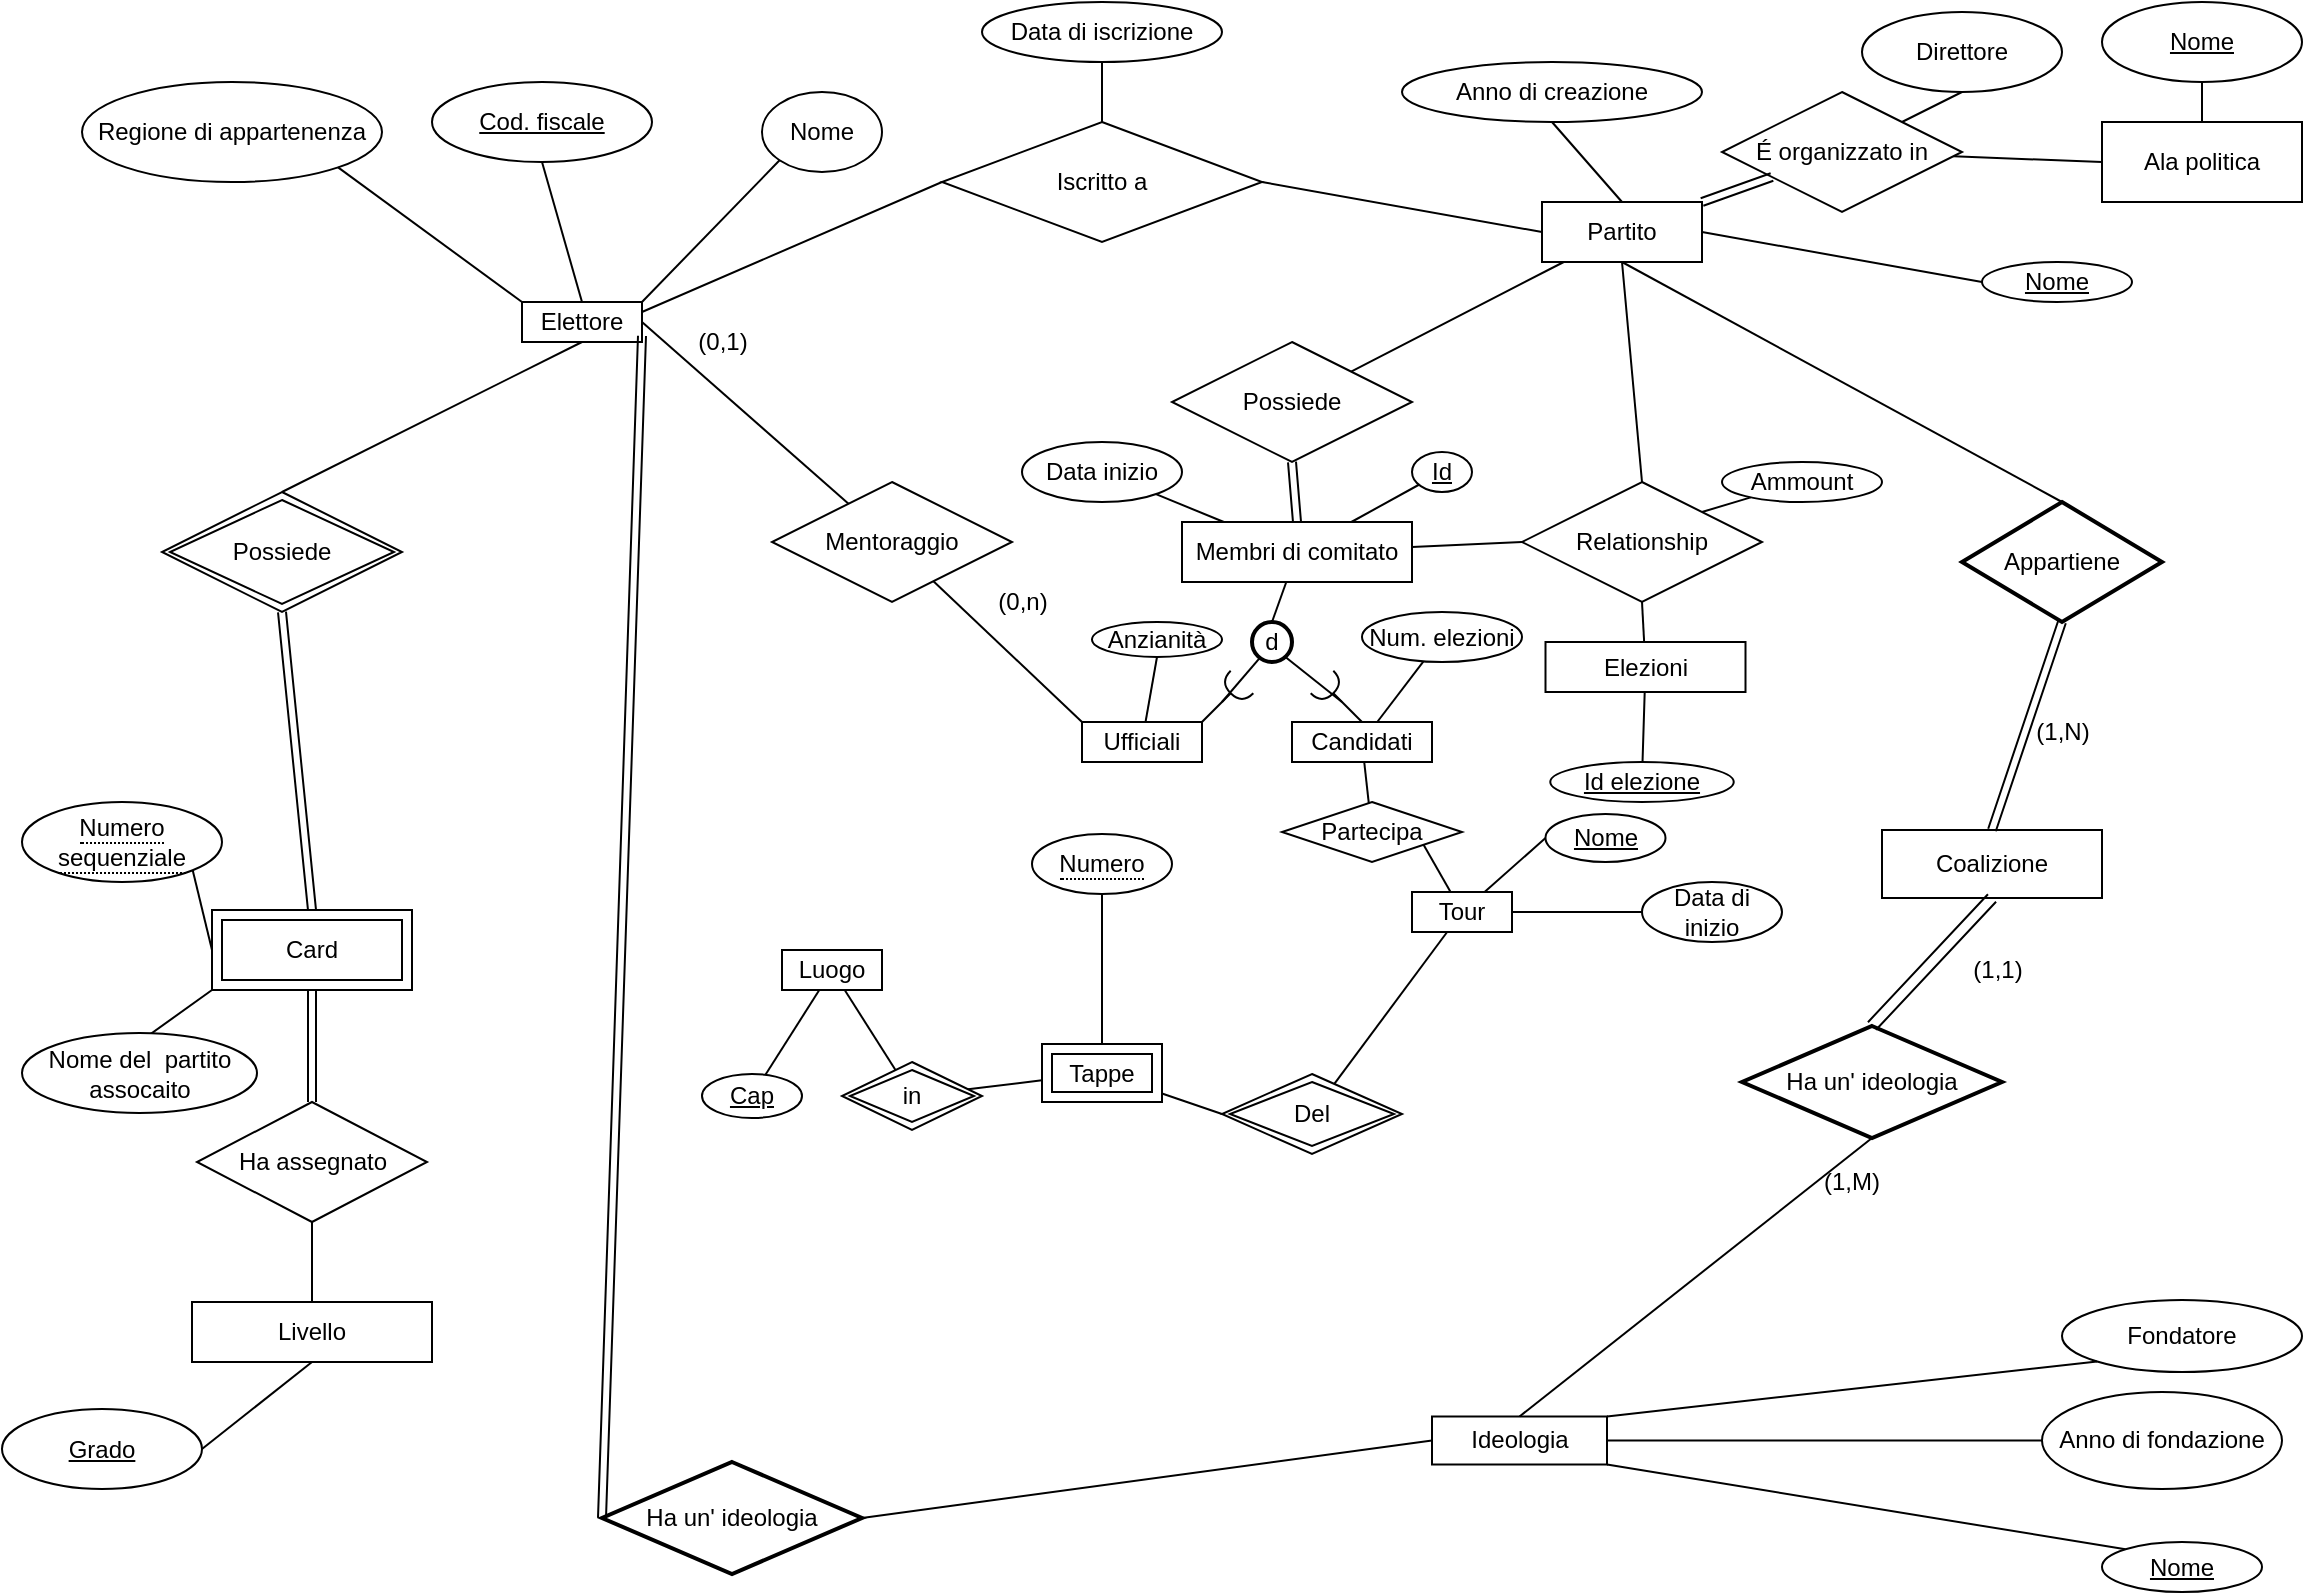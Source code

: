 <mxfile version="20.4.1"><diagram id="5MKE2LhgRXjs1PvJnYCw" name="Pagina-1"><mxGraphModel dx="1659" dy="1194" grid="1" gridSize="10" guides="1" tooltips="1" connect="1" arrows="1" fold="1" page="1" pageScale="1" pageWidth="1169" pageHeight="827" math="0" shadow="0"><root><mxCell id="0"/><mxCell id="1" parent="0"/><mxCell id="jqpkYAn8BbERrvTesbBZ-1" value="Elettore" style="rounded=0;whiteSpace=wrap;html=1;" vertex="1" parent="1"><mxGeometry x="260" y="150" width="60" height="20" as="geometry"/></mxCell><mxCell id="jqpkYAn8BbERrvTesbBZ-4" value="" style="endArrow=none;html=1;rounded=0;exitX=1;exitY=0;exitDx=0;exitDy=0;entryX=0;entryY=1;entryDx=0;entryDy=0;" edge="1" parent="1" source="jqpkYAn8BbERrvTesbBZ-1" target="jqpkYAn8BbERrvTesbBZ-5"><mxGeometry width="50" height="50" relative="1" as="geometry"><mxPoint x="260" y="230" as="sourcePoint"/><mxPoint x="380" y="90" as="targetPoint"/></mxGeometry></mxCell><mxCell id="jqpkYAn8BbERrvTesbBZ-5" value="Nome" style="ellipse;whiteSpace=wrap;html=1;" vertex="1" parent="1"><mxGeometry x="380" y="45" width="60" height="40" as="geometry"/></mxCell><mxCell id="jqpkYAn8BbERrvTesbBZ-6" value="" style="endArrow=none;html=1;rounded=0;entryX=0.5;entryY=1;entryDx=0;entryDy=0;exitX=0.5;exitY=0;exitDx=0;exitDy=0;" edge="1" parent="1" source="jqpkYAn8BbERrvTesbBZ-1" target="jqpkYAn8BbERrvTesbBZ-7"><mxGeometry width="50" height="50" relative="1" as="geometry"><mxPoint x="275" y="140" as="sourcePoint"/><mxPoint x="270" y="110" as="targetPoint"/></mxGeometry></mxCell><mxCell id="jqpkYAn8BbERrvTesbBZ-7" value="&lt;u&gt;Cod. fiscale&lt;/u&gt;" style="ellipse;whiteSpace=wrap;html=1;" vertex="1" parent="1"><mxGeometry x="215" y="40" width="110" height="40" as="geometry"/></mxCell><mxCell id="jqpkYAn8BbERrvTesbBZ-8" value="Regione di appartenenza" style="ellipse;whiteSpace=wrap;html=1;" vertex="1" parent="1"><mxGeometry x="40" y="40" width="150" height="50" as="geometry"/></mxCell><mxCell id="jqpkYAn8BbERrvTesbBZ-9" value="" style="endArrow=none;html=1;rounded=0;entryX=1;entryY=1;entryDx=0;entryDy=0;exitX=0;exitY=0;exitDx=0;exitDy=0;" edge="1" parent="1" source="jqpkYAn8BbERrvTesbBZ-1" target="jqpkYAn8BbERrvTesbBZ-8"><mxGeometry width="50" height="50" relative="1" as="geometry"><mxPoint x="260" y="230" as="sourcePoint"/><mxPoint x="310" y="180" as="targetPoint"/></mxGeometry></mxCell><mxCell id="jqpkYAn8BbERrvTesbBZ-10" value="Partito" style="rounded=0;whiteSpace=wrap;html=1;" vertex="1" parent="1"><mxGeometry x="770" y="100" width="80" height="30" as="geometry"/></mxCell><mxCell id="jqpkYAn8BbERrvTesbBZ-13" value="" style="endArrow=none;html=1;rounded=0;entryX=0;entryY=0.5;entryDx=0;entryDy=0;exitX=1;exitY=0.5;exitDx=0;exitDy=0;" edge="1" parent="1" source="jqpkYAn8BbERrvTesbBZ-10" target="jqpkYAn8BbERrvTesbBZ-14"><mxGeometry width="50" height="50" relative="1" as="geometry"><mxPoint x="830" y="340" as="sourcePoint"/><mxPoint x="993" y="380" as="targetPoint"/></mxGeometry></mxCell><mxCell id="jqpkYAn8BbERrvTesbBZ-14" value="&lt;u&gt;Nome&lt;/u&gt;" style="ellipse;whiteSpace=wrap;html=1;" vertex="1" parent="1"><mxGeometry x="990" y="130" width="75" height="20" as="geometry"/></mxCell><mxCell id="jqpkYAn8BbERrvTesbBZ-15" value="&lt;div&gt;Anno di creazione&lt;/div&gt;" style="ellipse;whiteSpace=wrap;html=1;" vertex="1" parent="1"><mxGeometry x="700" y="30" width="150" height="30" as="geometry"/></mxCell><mxCell id="jqpkYAn8BbERrvTesbBZ-16" value="" style="endArrow=none;html=1;rounded=0;entryX=0.5;entryY=1;entryDx=0;entryDy=0;exitX=0.5;exitY=0;exitDx=0;exitDy=0;" edge="1" parent="1" source="jqpkYAn8BbERrvTesbBZ-10" target="jqpkYAn8BbERrvTesbBZ-15"><mxGeometry width="50" height="50" relative="1" as="geometry"><mxPoint x="920" y="230" as="sourcePoint"/><mxPoint x="970" y="180" as="targetPoint"/></mxGeometry></mxCell><mxCell id="jqpkYAn8BbERrvTesbBZ-18" value="Iscritto a " style="rhombus;whiteSpace=wrap;html=1;" vertex="1" parent="1"><mxGeometry x="470" y="60" width="160" height="60" as="geometry"/></mxCell><mxCell id="jqpkYAn8BbERrvTesbBZ-22" value="" style="endArrow=none;html=1;rounded=0;entryX=0;entryY=0.5;entryDx=0;entryDy=0;exitX=1;exitY=0.5;exitDx=0;exitDy=0;" edge="1" parent="1" source="jqpkYAn8BbERrvTesbBZ-18" target="jqpkYAn8BbERrvTesbBZ-10"><mxGeometry width="50" height="50" relative="1" as="geometry"><mxPoint x="530" y="270" as="sourcePoint"/><mxPoint x="580" y="220" as="targetPoint"/></mxGeometry></mxCell><mxCell id="jqpkYAn8BbERrvTesbBZ-24" value="(1,M)" style="text;html=1;strokeColor=none;fillColor=none;align=center;verticalAlign=middle;whiteSpace=wrap;rounded=0;" vertex="1" parent="1"><mxGeometry x="900" y="580" width="50" height="20" as="geometry"/></mxCell><mxCell id="jqpkYAn8BbERrvTesbBZ-26" value="Data di iscrizione" style="ellipse;whiteSpace=wrap;html=1;" vertex="1" parent="1"><mxGeometry x="490" width="120" height="30" as="geometry"/></mxCell><mxCell id="jqpkYAn8BbERrvTesbBZ-28" value="" style="endArrow=none;html=1;rounded=0;entryX=0.5;entryY=1;entryDx=0;entryDy=0;exitX=0.5;exitY=0;exitDx=0;exitDy=0;" edge="1" parent="1" source="jqpkYAn8BbERrvTesbBZ-18" target="jqpkYAn8BbERrvTesbBZ-26"><mxGeometry width="50" height="50" relative="1" as="geometry"><mxPoint x="530" y="270" as="sourcePoint"/><mxPoint x="580" y="220" as="targetPoint"/></mxGeometry></mxCell><mxCell id="jqpkYAn8BbERrvTesbBZ-30" value="" style="endArrow=none;html=1;rounded=0;exitX=0;exitY=1;exitDx=0;exitDy=0;entryX=0;entryY=1;entryDx=0;entryDy=0;" edge="1" parent="1" source="jqpkYAn8BbERrvTesbBZ-91" target="jqpkYAn8BbERrvTesbBZ-31"><mxGeometry width="50" height="50" relative="1" as="geometry"><mxPoint x="330" y="364" as="sourcePoint"/><mxPoint x="340" y="294" as="targetPoint"/></mxGeometry></mxCell><mxCell id="jqpkYAn8BbERrvTesbBZ-31" value="Nome del&amp;nbsp; partito assocaito" style="ellipse;whiteSpace=wrap;html=1;" vertex="1" parent="1"><mxGeometry x="10" y="515.5" width="117.5" height="40" as="geometry"/></mxCell><mxCell id="jqpkYAn8BbERrvTesbBZ-35" value="" style="endArrow=none;html=1;rounded=0;entryX=1;entryY=1;entryDx=0;entryDy=0;exitX=0;exitY=0.5;exitDx=0;exitDy=0;" edge="1" parent="1" source="jqpkYAn8BbERrvTesbBZ-91" target="jqpkYAn8BbERrvTesbBZ-95"><mxGeometry width="50" height="50" relative="1" as="geometry"><mxPoint x="210" y="364" as="sourcePoint"/><mxPoint x="158.342" y="359.544" as="targetPoint"/></mxGeometry></mxCell><mxCell id="jqpkYAn8BbERrvTesbBZ-38" value="" style="endArrow=none;html=1;rounded=0;entryX=0.5;entryY=1;entryDx=0;entryDy=0;exitX=0.5;exitY=0;exitDx=0;exitDy=0;" edge="1" parent="1" source="jqpkYAn8BbERrvTesbBZ-93" target="jqpkYAn8BbERrvTesbBZ-1"><mxGeometry width="50" height="50" relative="1" as="geometry"><mxPoint x="270" y="250" as="sourcePoint"/><mxPoint x="580" y="220" as="targetPoint"/></mxGeometry></mxCell><mxCell id="jqpkYAn8BbERrvTesbBZ-40" value="" style="shape=link;html=1;rounded=0;exitX=0.5;exitY=1;exitDx=0;exitDy=0;entryX=0.5;entryY=0;entryDx=0;entryDy=0;" edge="1" parent="1" source="jqpkYAn8BbERrvTesbBZ-93" target="jqpkYAn8BbERrvTesbBZ-91"><mxGeometry width="100" relative="1" as="geometry"><mxPoint x="270" y="310" as="sourcePoint"/><mxPoint x="270" y="350" as="targetPoint"/></mxGeometry></mxCell><mxCell id="jqpkYAn8BbERrvTesbBZ-41" value="Livello" style="rounded=0;whiteSpace=wrap;html=1;" vertex="1" parent="1"><mxGeometry x="95" y="650" width="120" height="30" as="geometry"/></mxCell><mxCell id="jqpkYAn8BbERrvTesbBZ-42" value="Ha assegnato" style="rhombus;whiteSpace=wrap;html=1;" vertex="1" parent="1"><mxGeometry x="97.5" y="550" width="115" height="60" as="geometry"/></mxCell><mxCell id="jqpkYAn8BbERrvTesbBZ-43" value="" style="shape=link;html=1;rounded=0;exitX=0.5;exitY=1;exitDx=0;exitDy=0;entryX=0.5;entryY=0;entryDx=0;entryDy=0;" edge="1" parent="1" source="jqpkYAn8BbERrvTesbBZ-91" target="jqpkYAn8BbERrvTesbBZ-42"><mxGeometry width="100" relative="1" as="geometry"><mxPoint x="270" y="400" as="sourcePoint"/><mxPoint x="250" y="510" as="targetPoint"/></mxGeometry></mxCell><mxCell id="jqpkYAn8BbERrvTesbBZ-48" value="" style="endArrow=none;html=1;rounded=0;entryX=0.5;entryY=1;entryDx=0;entryDy=0;" edge="1" parent="1" source="jqpkYAn8BbERrvTesbBZ-41" target="jqpkYAn8BbERrvTesbBZ-42"><mxGeometry width="50" height="50" relative="1" as="geometry"><mxPoint x="560" y="440" as="sourcePoint"/><mxPoint x="610" y="390" as="targetPoint"/><Array as="points"/></mxGeometry></mxCell><mxCell id="jqpkYAn8BbERrvTesbBZ-49" value="Ideologia" style="rounded=0;whiteSpace=wrap;html=1;" vertex="1" parent="1"><mxGeometry x="715" y="707.25" width="87.5" height="24" as="geometry"/></mxCell><mxCell id="jqpkYAn8BbERrvTesbBZ-50" value="Fondatore" style="ellipse;whiteSpace=wrap;html=1;" vertex="1" parent="1"><mxGeometry x="1030" y="649" width="120" height="36" as="geometry"/></mxCell><mxCell id="jqpkYAn8BbERrvTesbBZ-51" value="&lt;u&gt;Nome&lt;/u&gt;" style="ellipse;whiteSpace=wrap;html=1;" vertex="1" parent="1"><mxGeometry x="1050" y="770" width="80" height="25" as="geometry"/></mxCell><mxCell id="jqpkYAn8BbERrvTesbBZ-52" value="Anno di fondazione" style="ellipse;whiteSpace=wrap;html=1;" vertex="1" parent="1"><mxGeometry x="1020" y="695" width="120" height="48.5" as="geometry"/></mxCell><mxCell id="jqpkYAn8BbERrvTesbBZ-53" value="" style="endArrow=none;html=1;rounded=0;entryX=1;entryY=1;entryDx=0;entryDy=0;exitX=0;exitY=0;exitDx=0;exitDy=0;" edge="1" parent="1" source="jqpkYAn8BbERrvTesbBZ-51" target="jqpkYAn8BbERrvTesbBZ-49"><mxGeometry width="50" height="50" relative="1" as="geometry"><mxPoint x="820" y="616" as="sourcePoint"/><mxPoint x="870" y="566" as="targetPoint"/></mxGeometry></mxCell><mxCell id="jqpkYAn8BbERrvTesbBZ-54" value="" style="endArrow=none;html=1;rounded=0;entryX=0;entryY=0.5;entryDx=0;entryDy=0;exitX=1;exitY=0.5;exitDx=0;exitDy=0;" edge="1" parent="1" source="jqpkYAn8BbERrvTesbBZ-49" target="jqpkYAn8BbERrvTesbBZ-52"><mxGeometry width="50" height="50" relative="1" as="geometry"><mxPoint x="940" y="511" as="sourcePoint"/><mxPoint x="790" y="446" as="targetPoint"/></mxGeometry></mxCell><mxCell id="jqpkYAn8BbERrvTesbBZ-55" value="" style="endArrow=none;html=1;rounded=0;entryX=0;entryY=1;entryDx=0;entryDy=0;exitX=1;exitY=0;exitDx=0;exitDy=0;" edge="1" parent="1" source="jqpkYAn8BbERrvTesbBZ-49" target="jqpkYAn8BbERrvTesbBZ-50"><mxGeometry width="50" height="50" relative="1" as="geometry"><mxPoint x="740" y="496" as="sourcePoint"/><mxPoint x="790" y="446" as="targetPoint"/></mxGeometry></mxCell><mxCell id="jqpkYAn8BbERrvTesbBZ-69" value="" style="endArrow=none;html=1;rounded=0;fontSize=12;entryX=0.5;entryY=0;entryDx=0;entryDy=0;entryPerimeter=0;exitX=0.5;exitY=1;exitDx=0;exitDy=0;" edge="1" parent="1" source="jqpkYAn8BbERrvTesbBZ-10" target="jqpkYAn8BbERrvTesbBZ-73"><mxGeometry relative="1" as="geometry"><mxPoint x="925" y="210" as="sourcePoint"/><mxPoint x="935" y="270" as="targetPoint"/></mxGeometry></mxCell><mxCell id="jqpkYAn8BbERrvTesbBZ-73" value="Appartiene" style="strokeWidth=2;html=1;shape=mxgraph.flowchart.decision;whiteSpace=wrap;fontSize=12;" vertex="1" parent="1"><mxGeometry x="980" y="250" width="100" height="60" as="geometry"/></mxCell><mxCell id="jqpkYAn8BbERrvTesbBZ-74" value="Coalizione" style="rounded=0;whiteSpace=wrap;html=1;fontSize=12;" vertex="1" parent="1"><mxGeometry x="940" y="414" width="110" height="34" as="geometry"/></mxCell><mxCell id="jqpkYAn8BbERrvTesbBZ-77" value="Ha un' ideologia" style="strokeWidth=2;html=1;shape=mxgraph.flowchart.decision;whiteSpace=wrap;fontSize=12;" vertex="1" parent="1"><mxGeometry x="870" y="512" width="130" height="56" as="geometry"/></mxCell><mxCell id="jqpkYAn8BbERrvTesbBZ-79" value="" style="shape=link;html=1;rounded=0;entryX=0.5;entryY=0;entryDx=0;entryDy=0;exitX=0.5;exitY=1;exitDx=0;exitDy=0;width=-5.556;entryPerimeter=0;" edge="1" parent="1" source="jqpkYAn8BbERrvTesbBZ-74" target="jqpkYAn8BbERrvTesbBZ-77"><mxGeometry width="100" relative="1" as="geometry"><mxPoint x="810" y="484.0" as="sourcePoint"/><mxPoint x="810" y="538" as="targetPoint"/><Array as="points"/></mxGeometry></mxCell><mxCell id="jqpkYAn8BbERrvTesbBZ-83" value="Ala politica" style="whiteSpace=wrap;html=1;align=center;fontSize=12;" vertex="1" parent="1"><mxGeometry x="1050" y="60" width="100" height="40" as="geometry"/></mxCell><mxCell id="jqpkYAn8BbERrvTesbBZ-84" value="" style="endArrow=none;html=1;rounded=0;fontSize=12;exitX=0.5;exitY=0;exitDx=0;exitDy=0;entryX=0.5;entryY=1;entryDx=0;entryDy=0;" edge="1" parent="1" source="jqpkYAn8BbERrvTesbBZ-83" target="jqpkYAn8BbERrvTesbBZ-86"><mxGeometry relative="1" as="geometry"><mxPoint x="420" y="470" as="sourcePoint"/><mxPoint x="960" y="80" as="targetPoint"/></mxGeometry></mxCell><mxCell id="jqpkYAn8BbERrvTesbBZ-86" value="Nome" style="ellipse;whiteSpace=wrap;html=1;align=center;fontStyle=4;fontSize=12;" vertex="1" parent="1"><mxGeometry x="1050" width="100" height="40" as="geometry"/></mxCell><mxCell id="jqpkYAn8BbERrvTesbBZ-91" value="Card" style="shape=ext;margin=3;double=1;whiteSpace=wrap;html=1;align=center;fontSize=12;" vertex="1" parent="1"><mxGeometry x="105" y="454" width="100" height="40" as="geometry"/></mxCell><mxCell id="jqpkYAn8BbERrvTesbBZ-93" value="Possiede" style="shape=rhombus;double=1;perimeter=rhombusPerimeter;whiteSpace=wrap;html=1;align=center;fontSize=12;" vertex="1" parent="1"><mxGeometry x="80" y="245" width="120" height="60" as="geometry"/></mxCell><mxCell id="jqpkYAn8BbERrvTesbBZ-95" value="&lt;span style=&quot;border-bottom: 1px dotted&quot;&gt;Numero sequenziale&lt;br&gt;&lt;/span&gt;" style="ellipse;whiteSpace=wrap;html=1;align=center;fontSize=12;" vertex="1" parent="1"><mxGeometry x="10" y="400" width="100" height="40" as="geometry"/></mxCell><mxCell id="jqpkYAn8BbERrvTesbBZ-96" value="Grado" style="ellipse;whiteSpace=wrap;html=1;align=center;fontStyle=4;fontSize=12;" vertex="1" parent="1"><mxGeometry y="703.5" width="100" height="40" as="geometry"/></mxCell><mxCell id="jqpkYAn8BbERrvTesbBZ-97" value="" style="endArrow=none;html=1;rounded=0;fontSize=12;exitX=1;exitY=0.5;exitDx=0;exitDy=0;entryX=0.5;entryY=1;entryDx=0;entryDy=0;" edge="1" parent="1" source="jqpkYAn8BbERrvTesbBZ-96" target="jqpkYAn8BbERrvTesbBZ-41"><mxGeometry relative="1" as="geometry"><mxPoint x="160" y="590" as="sourcePoint"/><mxPoint x="320" y="590" as="targetPoint"/></mxGeometry></mxCell><mxCell id="jqpkYAn8BbERrvTesbBZ-98" value="" style="endArrow=none;html=1;rounded=0;fontSize=12;exitX=0.5;exitY=1;exitDx=0;exitDy=0;exitPerimeter=0;entryX=0.5;entryY=0;entryDx=0;entryDy=0;" edge="1" parent="1" source="jqpkYAn8BbERrvTesbBZ-77" target="jqpkYAn8BbERrvTesbBZ-49"><mxGeometry relative="1" as="geometry"><mxPoint x="850" y="710" as="sourcePoint"/><mxPoint x="1010" y="710" as="targetPoint"/></mxGeometry></mxCell><mxCell id="jqpkYAn8BbERrvTesbBZ-99" value="" style="endArrow=none;html=1;rounded=0;fontSize=12;exitX=1;exitY=0.25;exitDx=0;exitDy=0;entryX=0;entryY=0.5;entryDx=0;entryDy=0;" edge="1" parent="1" source="jqpkYAn8BbERrvTesbBZ-1" target="jqpkYAn8BbERrvTesbBZ-18"><mxGeometry relative="1" as="geometry"><mxPoint x="430" y="320" as="sourcePoint"/><mxPoint x="590" y="320" as="targetPoint"/></mxGeometry></mxCell><mxCell id="jqpkYAn8BbERrvTesbBZ-108" style="edgeStyle=none;rounded=0;orthogonalLoop=1;jettySize=auto;html=1;entryX=0;entryY=0.5;entryDx=0;entryDy=0;fontSize=12;endArrow=none;endFill=0;exitX=1;exitY=0.5;exitDx=0;exitDy=0;exitPerimeter=0;" edge="1" parent="1" source="jqpkYAn8BbERrvTesbBZ-101" target="jqpkYAn8BbERrvTesbBZ-49"><mxGeometry relative="1" as="geometry"/></mxCell><mxCell id="jqpkYAn8BbERrvTesbBZ-101" value="Ha un' ideologia" style="strokeWidth=2;html=1;shape=mxgraph.flowchart.decision;whiteSpace=wrap;fontSize=12;" vertex="1" parent="1"><mxGeometry x="300" y="730" width="130" height="56" as="geometry"/></mxCell><mxCell id="jqpkYAn8BbERrvTesbBZ-103" value="" style="shape=link;html=1;rounded=0;fontSize=12;endArrow=none;endFill=0;exitX=1;exitY=0.847;exitDx=0;exitDy=0;exitPerimeter=0;entryX=0;entryY=0.5;entryDx=0;entryDy=0;entryPerimeter=0;" edge="1" parent="1" source="jqpkYAn8BbERrvTesbBZ-1" target="jqpkYAn8BbERrvTesbBZ-101"><mxGeometry relative="1" as="geometry"><mxPoint x="550" y="380" as="sourcePoint"/><mxPoint x="710" y="400" as="targetPoint"/></mxGeometry></mxCell><mxCell id="jqpkYAn8BbERrvTesbBZ-107" value="(1,1)" style="text;html=1;strokeColor=none;fillColor=none;align=center;verticalAlign=middle;whiteSpace=wrap;rounded=0;fontSize=12;" vertex="1" parent="1"><mxGeometry x="967.5" y="469" width="60" height="30" as="geometry"/></mxCell><mxCell id="jqpkYAn8BbERrvTesbBZ-110" value="(1,N)" style="text;html=1;align=center;verticalAlign=middle;resizable=0;points=[];autosize=1;strokeColor=none;fillColor=none;fontSize=12;" vertex="1" parent="1"><mxGeometry x="1005" y="350" width="50" height="30" as="geometry"/></mxCell><mxCell id="jqpkYAn8BbERrvTesbBZ-112" value="" style="shape=link;html=1;rounded=0;fontSize=12;endArrow=none;endFill=0;exitX=0.5;exitY=1;exitDx=0;exitDy=0;exitPerimeter=0;entryX=0.5;entryY=0;entryDx=0;entryDy=0;" edge="1" parent="1" source="jqpkYAn8BbERrvTesbBZ-73" target="jqpkYAn8BbERrvTesbBZ-74"><mxGeometry relative="1" as="geometry"><mxPoint x="690" y="370" as="sourcePoint"/><mxPoint x="850" y="370" as="targetPoint"/></mxGeometry></mxCell><mxCell id="jqpkYAn8BbERrvTesbBZ-117" style="edgeStyle=none;rounded=0;orthogonalLoop=1;jettySize=auto;html=1;entryX=0;entryY=0.5;entryDx=0;entryDy=0;fontSize=12;endArrow=none;endFill=0;" edge="1" parent="1" source="jqpkYAn8BbERrvTesbBZ-114" target="jqpkYAn8BbERrvTesbBZ-83"><mxGeometry relative="1" as="geometry"/></mxCell><mxCell id="jqpkYAn8BbERrvTesbBZ-119" style="edgeStyle=none;rounded=0;orthogonalLoop=1;jettySize=auto;html=1;fontSize=12;endArrow=none;endFill=0;entryX=0.5;entryY=1;entryDx=0;entryDy=0;" edge="1" parent="1" source="jqpkYAn8BbERrvTesbBZ-114" target="jqpkYAn8BbERrvTesbBZ-121"><mxGeometry relative="1" as="geometry"><mxPoint x="901.637" y="88.03" as="targetPoint"/></mxGeometry></mxCell><mxCell id="jqpkYAn8BbERrvTesbBZ-114" value="&lt;span class=&quot;ILfuVd&quot; lang=&quot;it&quot;&gt;&lt;span class=&quot;hgKElc&quot;&gt;É organizzato in&lt;br&gt;&lt;/span&gt;&lt;/span&gt;" style="shape=rhombus;perimeter=rhombusPerimeter;whiteSpace=wrap;html=1;align=center;fontSize=12;" vertex="1" parent="1"><mxGeometry x="860" y="45" width="120" height="60" as="geometry"/></mxCell><mxCell id="jqpkYAn8BbERrvTesbBZ-115" value="" style="shape=link;html=1;rounded=0;fontSize=12;endArrow=none;endFill=0;exitX=1;exitY=0;exitDx=0;exitDy=0;" edge="1" parent="1" source="jqpkYAn8BbERrvTesbBZ-10" target="jqpkYAn8BbERrvTesbBZ-114"><mxGeometry relative="1" as="geometry"><mxPoint x="930" y="340" as="sourcePoint"/><mxPoint x="1090" y="340" as="targetPoint"/></mxGeometry></mxCell><mxCell id="jqpkYAn8BbERrvTesbBZ-121" value="Direttore" style="ellipse;whiteSpace=wrap;html=1;align=center;fontSize=12;" vertex="1" parent="1"><mxGeometry x="930" y="5" width="100" height="40" as="geometry"/></mxCell><mxCell id="jqpkYAn8BbERrvTesbBZ-123" style="edgeStyle=none;rounded=0;orthogonalLoop=1;jettySize=auto;html=1;fontSize=12;endArrow=none;endFill=0;entryX=0.5;entryY=0;entryDx=0;entryDy=0;entryPerimeter=0;" edge="1" parent="1" source="jqpkYAn8BbERrvTesbBZ-122" target="jqpkYAn8BbERrvTesbBZ-124"><mxGeometry relative="1" as="geometry"><mxPoint x="635" y="320" as="targetPoint"/></mxGeometry></mxCell><mxCell id="jqpkYAn8BbERrvTesbBZ-140" style="edgeStyle=none;rounded=0;orthogonalLoop=1;jettySize=auto;html=1;fontSize=12;endArrow=none;endFill=0;" edge="1" parent="1" source="jqpkYAn8BbERrvTesbBZ-122" target="jqpkYAn8BbERrvTesbBZ-141"><mxGeometry relative="1" as="geometry"><mxPoint x="540" y="240" as="targetPoint"/></mxGeometry></mxCell><mxCell id="jqpkYAn8BbERrvTesbBZ-142" style="edgeStyle=none;rounded=0;orthogonalLoop=1;jettySize=auto;html=1;fontSize=12;endArrow=none;endFill=0;" edge="1" parent="1" source="jqpkYAn8BbERrvTesbBZ-122" target="jqpkYAn8BbERrvTesbBZ-143"><mxGeometry relative="1" as="geometry"><mxPoint x="720" y="240" as="targetPoint"/></mxGeometry></mxCell><mxCell id="jqpkYAn8BbERrvTesbBZ-122" value="Membri di comitato" style="whiteSpace=wrap;html=1;align=center;fontSize=12;" vertex="1" parent="1"><mxGeometry x="590" y="260" width="115" height="30" as="geometry"/></mxCell><mxCell id="jqpkYAn8BbERrvTesbBZ-125" style="edgeStyle=none;rounded=0;orthogonalLoop=1;jettySize=auto;html=1;fontSize=12;endArrow=halfCircle;endFill=0;exitX=0;exitY=1;exitDx=0;exitDy=0;" edge="1" parent="1" source="jqpkYAn8BbERrvTesbBZ-130"><mxGeometry relative="1" as="geometry"><mxPoint x="620" y="340" as="targetPoint"/><mxPoint x="600" y="360" as="sourcePoint"/></mxGeometry></mxCell><mxCell id="jqpkYAn8BbERrvTesbBZ-127" style="edgeStyle=none;rounded=0;orthogonalLoop=1;jettySize=auto;html=1;fontSize=12;endArrow=none;endFill=0;exitX=0.18;exitY=0.914;exitDx=0;exitDy=0;exitPerimeter=0;" edge="1" parent="1" source="jqpkYAn8BbERrvTesbBZ-124"><mxGeometry relative="1" as="geometry"><mxPoint x="610" y="350" as="targetPoint"/></mxGeometry></mxCell><mxCell id="jqpkYAn8BbERrvTesbBZ-124" value="d" style="strokeWidth=2;html=1;shape=mxgraph.flowchart.start_2;whiteSpace=wrap;fontSize=12;" vertex="1" parent="1"><mxGeometry x="625" y="310" width="20" height="20" as="geometry"/></mxCell><mxCell id="jqpkYAn8BbERrvTesbBZ-153" style="edgeStyle=none;rounded=0;orthogonalLoop=1;jettySize=auto;html=1;fontSize=12;endArrow=none;endFill=0;entryX=0.5;entryY=1;entryDx=0;entryDy=0;" edge="1" parent="1" source="jqpkYAn8BbERrvTesbBZ-130" target="jqpkYAn8BbERrvTesbBZ-154"><mxGeometry relative="1" as="geometry"><mxPoint x="570" y="340" as="targetPoint"/></mxGeometry></mxCell><mxCell id="jqpkYAn8BbERrvTesbBZ-130" value="Ufficiali" style="whiteSpace=wrap;html=1;fontSize=12;direction=west;" vertex="1" parent="1"><mxGeometry x="540" y="360" width="60" height="20" as="geometry"/></mxCell><mxCell id="jqpkYAn8BbERrvTesbBZ-131" style="edgeStyle=none;rounded=0;orthogonalLoop=1;jettySize=auto;html=1;fontSize=12;endArrow=halfCircle;endFill=0;exitX=0.5;exitY=0;exitDx=0;exitDy=0;" edge="1" parent="1" source="jqpkYAn8BbERrvTesbBZ-133"><mxGeometry relative="1" as="geometry"><mxPoint x="660" y="340" as="targetPoint"/><mxPoint x="680" y="370" as="sourcePoint"/></mxGeometry></mxCell><mxCell id="jqpkYAn8BbERrvTesbBZ-132" style="edgeStyle=none;rounded=0;orthogonalLoop=1;jettySize=auto;html=1;fontSize=12;endArrow=none;endFill=0;entryX=0.851;entryY=0.889;entryDx=0;entryDy=0;entryPerimeter=0;" edge="1" parent="1" target="jqpkYAn8BbERrvTesbBZ-124"><mxGeometry relative="1" as="geometry"><mxPoint x="650" y="330" as="targetPoint"/><mxPoint x="670" y="350" as="sourcePoint"/></mxGeometry></mxCell><mxCell id="jqpkYAn8BbERrvTesbBZ-147" value="" style="edgeStyle=none;rounded=0;orthogonalLoop=1;jettySize=auto;html=1;fontSize=12;endArrow=none;endFill=0;" edge="1" parent="1" source="jqpkYAn8BbERrvTesbBZ-133" target="jqpkYAn8BbERrvTesbBZ-146"><mxGeometry relative="1" as="geometry"/></mxCell><mxCell id="jqpkYAn8BbERrvTesbBZ-164" style="edgeStyle=none;rounded=0;orthogonalLoop=1;jettySize=auto;html=1;fontSize=12;endArrow=none;endFill=0;" edge="1" parent="1" target="jqpkYAn8BbERrvTesbBZ-165"><mxGeometry relative="1" as="geometry"><mxPoint x="710" y="440" as="targetPoint"/><mxPoint x="710" y="420" as="sourcePoint"/></mxGeometry></mxCell><mxCell id="jqpkYAn8BbERrvTesbBZ-167" style="edgeStyle=none;rounded=0;orthogonalLoop=1;jettySize=auto;html=1;fontSize=12;endArrow=none;endFill=0;" edge="1" parent="1" source="jqpkYAn8BbERrvTesbBZ-133" target="jqpkYAn8BbERrvTesbBZ-166"><mxGeometry relative="1" as="geometry"/></mxCell><mxCell id="jqpkYAn8BbERrvTesbBZ-133" value="Candidati" style="whiteSpace=wrap;html=1;fontSize=12;" vertex="1" parent="1"><mxGeometry x="645" y="360" width="70" height="20" as="geometry"/></mxCell><mxCell id="jqpkYAn8BbERrvTesbBZ-135" style="edgeStyle=none;rounded=0;orthogonalLoop=1;jettySize=auto;html=1;fontSize=12;endArrow=none;endFill=0;" edge="1" parent="1" source="jqpkYAn8BbERrvTesbBZ-134" target="jqpkYAn8BbERrvTesbBZ-10"><mxGeometry relative="1" as="geometry"/></mxCell><mxCell id="jqpkYAn8BbERrvTesbBZ-134" value="Possiede" style="shape=rhombus;perimeter=rhombusPerimeter;whiteSpace=wrap;html=1;align=center;fontSize=12;" vertex="1" parent="1"><mxGeometry x="585" y="170" width="120" height="60" as="geometry"/></mxCell><mxCell id="jqpkYAn8BbERrvTesbBZ-138" value="" style="shape=link;html=1;rounded=0;fontSize=12;endArrow=none;endFill=0;entryX=0.5;entryY=1;entryDx=0;entryDy=0;exitX=0.5;exitY=0;exitDx=0;exitDy=0;" edge="1" parent="1" source="jqpkYAn8BbERrvTesbBZ-122" target="jqpkYAn8BbERrvTesbBZ-134"><mxGeometry relative="1" as="geometry"><mxPoint x="390" y="300" as="sourcePoint"/><mxPoint x="550" y="300" as="targetPoint"/></mxGeometry></mxCell><mxCell id="jqpkYAn8BbERrvTesbBZ-141" value="Data inizio" style="ellipse;whiteSpace=wrap;html=1;align=center;fontSize=12;" vertex="1" parent="1"><mxGeometry x="510" y="220" width="80" height="30" as="geometry"/></mxCell><mxCell id="jqpkYAn8BbERrvTesbBZ-143" value="Id" style="ellipse;whiteSpace=wrap;html=1;align=center;fontStyle=4;fontSize=12;" vertex="1" parent="1"><mxGeometry x="705" y="225" width="30" height="20" as="geometry"/></mxCell><mxCell id="jqpkYAn8BbERrvTesbBZ-146" value="Num. elezioni" style="ellipse;whiteSpace=wrap;html=1;" vertex="1" parent="1"><mxGeometry x="680" y="305" width="80" height="25" as="geometry"/></mxCell><mxCell id="jqpkYAn8BbERrvTesbBZ-149" style="edgeStyle=none;rounded=0;orthogonalLoop=1;jettySize=auto;html=1;entryX=1;entryY=1;entryDx=0;entryDy=0;fontSize=12;endArrow=none;endFill=0;" edge="1" parent="1" source="jqpkYAn8BbERrvTesbBZ-148" target="jqpkYAn8BbERrvTesbBZ-130"><mxGeometry relative="1" as="geometry"/></mxCell><mxCell id="jqpkYAn8BbERrvTesbBZ-150" style="edgeStyle=none;rounded=0;orthogonalLoop=1;jettySize=auto;html=1;entryX=1;entryY=0.5;entryDx=0;entryDy=0;fontSize=12;endArrow=none;endFill=0;" edge="1" parent="1" source="jqpkYAn8BbERrvTesbBZ-148" target="jqpkYAn8BbERrvTesbBZ-1"><mxGeometry relative="1" as="geometry"/></mxCell><mxCell id="jqpkYAn8BbERrvTesbBZ-148" value="Mentoraggio" style="shape=rhombus;perimeter=rhombusPerimeter;whiteSpace=wrap;html=1;align=center;fontSize=12;" vertex="1" parent="1"><mxGeometry x="385" y="240" width="120" height="60" as="geometry"/></mxCell><mxCell id="jqpkYAn8BbERrvTesbBZ-151" value="(0,n)" style="text;html=1;align=center;verticalAlign=middle;resizable=0;points=[];autosize=1;strokeColor=none;fillColor=none;fontSize=12;" vertex="1" parent="1"><mxGeometry x="485" y="285" width="50" height="30" as="geometry"/></mxCell><mxCell id="jqpkYAn8BbERrvTesbBZ-152" value="(0,1)" style="text;html=1;align=center;verticalAlign=middle;resizable=0;points=[];autosize=1;strokeColor=none;fillColor=none;fontSize=12;" vertex="1" parent="1"><mxGeometry x="335" y="155" width="50" height="30" as="geometry"/></mxCell><mxCell id="jqpkYAn8BbERrvTesbBZ-154" value="Anzianità" style="ellipse;whiteSpace=wrap;html=1;fontSize=12;" vertex="1" parent="1"><mxGeometry x="545" y="310" width="65" height="17.5" as="geometry"/></mxCell><mxCell id="jqpkYAn8BbERrvTesbBZ-156" style="edgeStyle=none;rounded=0;orthogonalLoop=1;jettySize=auto;html=1;fontSize=12;endArrow=none;endFill=0;exitX=0.5;exitY=0;exitDx=0;exitDy=0;" edge="1" parent="1" source="jqpkYAn8BbERrvTesbBZ-155"><mxGeometry relative="1" as="geometry"><mxPoint x="810" y="130" as="targetPoint"/></mxGeometry></mxCell><mxCell id="jqpkYAn8BbERrvTesbBZ-157" style="edgeStyle=none;rounded=0;orthogonalLoop=1;jettySize=auto;html=1;fontSize=12;endArrow=none;endFill=0;exitX=0;exitY=0.5;exitDx=0;exitDy=0;" edge="1" parent="1" source="jqpkYAn8BbERrvTesbBZ-155" target="jqpkYAn8BbERrvTesbBZ-122"><mxGeometry relative="1" as="geometry"/></mxCell><mxCell id="jqpkYAn8BbERrvTesbBZ-160" style="edgeStyle=none;rounded=0;orthogonalLoop=1;jettySize=auto;html=1;exitX=1;exitY=0;exitDx=0;exitDy=0;fontSize=12;endArrow=none;endFill=0;" edge="1" parent="1" source="jqpkYAn8BbERrvTesbBZ-155" target="jqpkYAn8BbERrvTesbBZ-161"><mxGeometry relative="1" as="geometry"><mxPoint x="870" y="230" as="targetPoint"/></mxGeometry></mxCell><mxCell id="jqpkYAn8BbERrvTesbBZ-155" value="Relationship" style="shape=rhombus;perimeter=rhombusPerimeter;whiteSpace=wrap;html=1;align=center;fontSize=12;" vertex="1" parent="1"><mxGeometry x="760" y="240" width="120" height="60" as="geometry"/></mxCell><mxCell id="jqpkYAn8BbERrvTesbBZ-159" style="edgeStyle=none;rounded=0;orthogonalLoop=1;jettySize=auto;html=1;entryX=0.5;entryY=1;entryDx=0;entryDy=0;fontSize=12;endArrow=none;endFill=0;" edge="1" parent="1" source="jqpkYAn8BbERrvTesbBZ-158" target="jqpkYAn8BbERrvTesbBZ-155"><mxGeometry relative="1" as="geometry"/></mxCell><mxCell id="jqpkYAn8BbERrvTesbBZ-162" style="edgeStyle=none;rounded=0;orthogonalLoop=1;jettySize=auto;html=1;fontSize=12;endArrow=none;endFill=0;" edge="1" parent="1" source="jqpkYAn8BbERrvTesbBZ-158" target="jqpkYAn8BbERrvTesbBZ-163"><mxGeometry relative="1" as="geometry"><mxPoint x="821.75" y="370" as="targetPoint"/></mxGeometry></mxCell><mxCell id="jqpkYAn8BbERrvTesbBZ-158" value="Elezioni" style="whiteSpace=wrap;html=1;align=center;fontSize=12;" vertex="1" parent="1"><mxGeometry x="771.75" y="320" width="100" height="25" as="geometry"/></mxCell><mxCell id="jqpkYAn8BbERrvTesbBZ-161" value="Ammount" style="ellipse;whiteSpace=wrap;html=1;align=center;fontSize=12;" vertex="1" parent="1"><mxGeometry x="860" y="230" width="80" height="20" as="geometry"/></mxCell><mxCell id="jqpkYAn8BbERrvTesbBZ-163" value="Id elezione" style="ellipse;whiteSpace=wrap;html=1;align=center;fontStyle=4;fontSize=12;" vertex="1" parent="1"><mxGeometry x="774.13" y="380" width="91.75" height="20" as="geometry"/></mxCell><mxCell id="jqpkYAn8BbERrvTesbBZ-168" style="edgeStyle=none;rounded=0;orthogonalLoop=1;jettySize=auto;html=1;fontSize=12;endArrow=none;endFill=0;entryX=0;entryY=0.5;entryDx=0;entryDy=0;" edge="1" parent="1" source="jqpkYAn8BbERrvTesbBZ-165" target="jqpkYAn8BbERrvTesbBZ-170"><mxGeometry relative="1" as="geometry"><mxPoint x="782.471" y="428.115" as="targetPoint"/></mxGeometry></mxCell><mxCell id="jqpkYAn8BbERrvTesbBZ-171" style="edgeStyle=none;rounded=0;orthogonalLoop=1;jettySize=auto;html=1;fontSize=12;endArrow=none;endFill=0;" edge="1" parent="1" source="jqpkYAn8BbERrvTesbBZ-165" target="jqpkYAn8BbERrvTesbBZ-172"><mxGeometry relative="1" as="geometry"><mxPoint x="790" y="450" as="targetPoint"/></mxGeometry></mxCell><mxCell id="jqpkYAn8BbERrvTesbBZ-174" value="" style="edgeStyle=none;rounded=0;orthogonalLoop=1;jettySize=auto;html=1;fontSize=12;endArrow=none;endFill=0;" edge="1" parent="1" source="jqpkYAn8BbERrvTesbBZ-165" target="jqpkYAn8BbERrvTesbBZ-175"><mxGeometry relative="1" as="geometry"><mxPoint x="730" y="480" as="targetPoint"/></mxGeometry></mxCell><mxCell id="jqpkYAn8BbERrvTesbBZ-165" value="Tour" style="whiteSpace=wrap;html=1;align=center;fontSize=12;" vertex="1" parent="1"><mxGeometry x="705" y="445" width="50" height="20" as="geometry"/></mxCell><mxCell id="jqpkYAn8BbERrvTesbBZ-166" value="Partecipa" style="shape=rhombus;perimeter=rhombusPerimeter;whiteSpace=wrap;html=1;align=center;fontSize=12;" vertex="1" parent="1"><mxGeometry x="640" y="400" width="90" height="30" as="geometry"/></mxCell><mxCell id="jqpkYAn8BbERrvTesbBZ-170" value="Nome" style="ellipse;whiteSpace=wrap;html=1;align=center;fontStyle=4;fontSize=12;" vertex="1" parent="1"><mxGeometry x="771.75" y="406" width="60" height="24" as="geometry"/></mxCell><mxCell id="jqpkYAn8BbERrvTesbBZ-172" value="&lt;div&gt;Data di inizio&lt;/div&gt;" style="ellipse;whiteSpace=wrap;html=1;align=center;fontSize=12;" vertex="1" parent="1"><mxGeometry x="820" y="440" width="70" height="30" as="geometry"/></mxCell><mxCell id="jqpkYAn8BbERrvTesbBZ-175" value="Del" style="shape=rhombus;double=1;perimeter=rhombusPerimeter;whiteSpace=wrap;html=1;align=center;fontSize=12;" vertex="1" parent="1"><mxGeometry x="610" y="536" width="90" height="40" as="geometry"/></mxCell><mxCell id="jqpkYAn8BbERrvTesbBZ-177" style="edgeStyle=none;rounded=0;orthogonalLoop=1;jettySize=auto;html=1;entryX=0;entryY=0.5;entryDx=0;entryDy=0;fontSize=12;endArrow=none;endFill=0;" edge="1" parent="1" source="jqpkYAn8BbERrvTesbBZ-176" target="jqpkYAn8BbERrvTesbBZ-175"><mxGeometry relative="1" as="geometry"/></mxCell><mxCell id="jqpkYAn8BbERrvTesbBZ-180" style="edgeStyle=none;rounded=0;orthogonalLoop=1;jettySize=auto;html=1;fontSize=12;endArrow=none;endFill=0;entryX=0.5;entryY=1;entryDx=0;entryDy=0;" edge="1" parent="1" source="jqpkYAn8BbERrvTesbBZ-176" target="jqpkYAn8BbERrvTesbBZ-181"><mxGeometry relative="1" as="geometry"><mxPoint x="530" y="430" as="targetPoint"/></mxGeometry></mxCell><mxCell id="jqpkYAn8BbERrvTesbBZ-176" value="Tappe" style="shape=ext;margin=3;double=1;whiteSpace=wrap;html=1;align=center;fontSize=12;" vertex="1" parent="1"><mxGeometry x="520" y="521" width="60" height="29" as="geometry"/></mxCell><mxCell id="jqpkYAn8BbERrvTesbBZ-181" value="&lt;span style=&quot;border-bottom: 1px dotted&quot;&gt;Numero&lt;/span&gt;" style="ellipse;whiteSpace=wrap;html=1;align=center;fontSize=12;" vertex="1" parent="1"><mxGeometry x="515" y="416" width="70" height="30" as="geometry"/></mxCell><mxCell id="jqpkYAn8BbERrvTesbBZ-183" value="" style="edgeStyle=none;rounded=0;orthogonalLoop=1;jettySize=auto;html=1;fontSize=12;endArrow=none;endFill=0;" edge="1" parent="1" source="jqpkYAn8BbERrvTesbBZ-182" target="jqpkYAn8BbERrvTesbBZ-176"><mxGeometry relative="1" as="geometry"/></mxCell><mxCell id="jqpkYAn8BbERrvTesbBZ-184" style="edgeStyle=none;rounded=0;orthogonalLoop=1;jettySize=auto;html=1;fontSize=12;endArrow=none;endFill=0;" edge="1" parent="1" source="jqpkYAn8BbERrvTesbBZ-182" target="jqpkYAn8BbERrvTesbBZ-187"><mxGeometry relative="1" as="geometry"><mxPoint x="410" y="480" as="targetPoint"/></mxGeometry></mxCell><mxCell id="jqpkYAn8BbERrvTesbBZ-182" value="in" style="shape=rhombus;double=1;perimeter=rhombusPerimeter;whiteSpace=wrap;html=1;align=center;fontSize=12;" vertex="1" parent="1"><mxGeometry x="420" y="530" width="70" height="34" as="geometry"/></mxCell><mxCell id="jqpkYAn8BbERrvTesbBZ-189" value="" style="edgeStyle=none;rounded=0;orthogonalLoop=1;jettySize=auto;html=1;fontSize=12;endArrow=none;endFill=0;" edge="1" parent="1" source="jqpkYAn8BbERrvTesbBZ-187" target="jqpkYAn8BbERrvTesbBZ-190"><mxGeometry relative="1" as="geometry"><mxPoint x="425" y="480" as="targetPoint"/></mxGeometry></mxCell><mxCell id="jqpkYAn8BbERrvTesbBZ-187" value="Luogo" style="whiteSpace=wrap;html=1;align=center;fontSize=12;" vertex="1" parent="1"><mxGeometry x="390" y="474" width="50" height="20" as="geometry"/></mxCell><mxCell id="jqpkYAn8BbERrvTesbBZ-190" value="Cap" style="ellipse;whiteSpace=wrap;html=1;align=center;fontStyle=4;fontSize=12;" vertex="1" parent="1"><mxGeometry x="350" y="536" width="50" height="22" as="geometry"/></mxCell></root></mxGraphModel></diagram></mxfile>